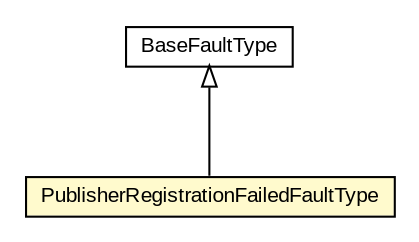 #!/usr/local/bin/dot
#
# Class diagram 
# Generated by UMLGraph version R5_6-24-gf6e263 (http://www.umlgraph.org/)
#

digraph G {
	edge [fontname="arial",fontsize=10,labelfontname="arial",labelfontsize=10];
	node [fontname="arial",fontsize=10,shape=plaintext];
	nodesep=0.25;
	ranksep=0.5;
	// org.oasis_open.docs.wsn.br_2.PublisherRegistrationFailedFaultType
	c902044 [label=<<table title="org.oasis_open.docs.wsn.br_2.PublisherRegistrationFailedFaultType" border="0" cellborder="1" cellspacing="0" cellpadding="2" port="p" bgcolor="lemonChiffon" href="./PublisherRegistrationFailedFaultType.html">
		<tr><td><table border="0" cellspacing="0" cellpadding="1">
<tr><td align="center" balign="center"> PublisherRegistrationFailedFaultType </td></tr>
		</table></td></tr>
		</table>>, URL="./PublisherRegistrationFailedFaultType.html", fontname="arial", fontcolor="black", fontsize=10.0];
	// org.oasis_open.docs.wsrf.bf_2.BaseFaultType
	c902113 [label=<<table title="org.oasis_open.docs.wsrf.bf_2.BaseFaultType" border="0" cellborder="1" cellspacing="0" cellpadding="2" port="p" href="../../wsrf/bf_2/BaseFaultType.html">
		<tr><td><table border="0" cellspacing="0" cellpadding="1">
<tr><td align="center" balign="center"> BaseFaultType </td></tr>
		</table></td></tr>
		</table>>, URL="../../wsrf/bf_2/BaseFaultType.html", fontname="arial", fontcolor="black", fontsize=10.0];
	//org.oasis_open.docs.wsn.br_2.PublisherRegistrationFailedFaultType extends org.oasis_open.docs.wsrf.bf_2.BaseFaultType
	c902113:p -> c902044:p [dir=back,arrowtail=empty];
}

